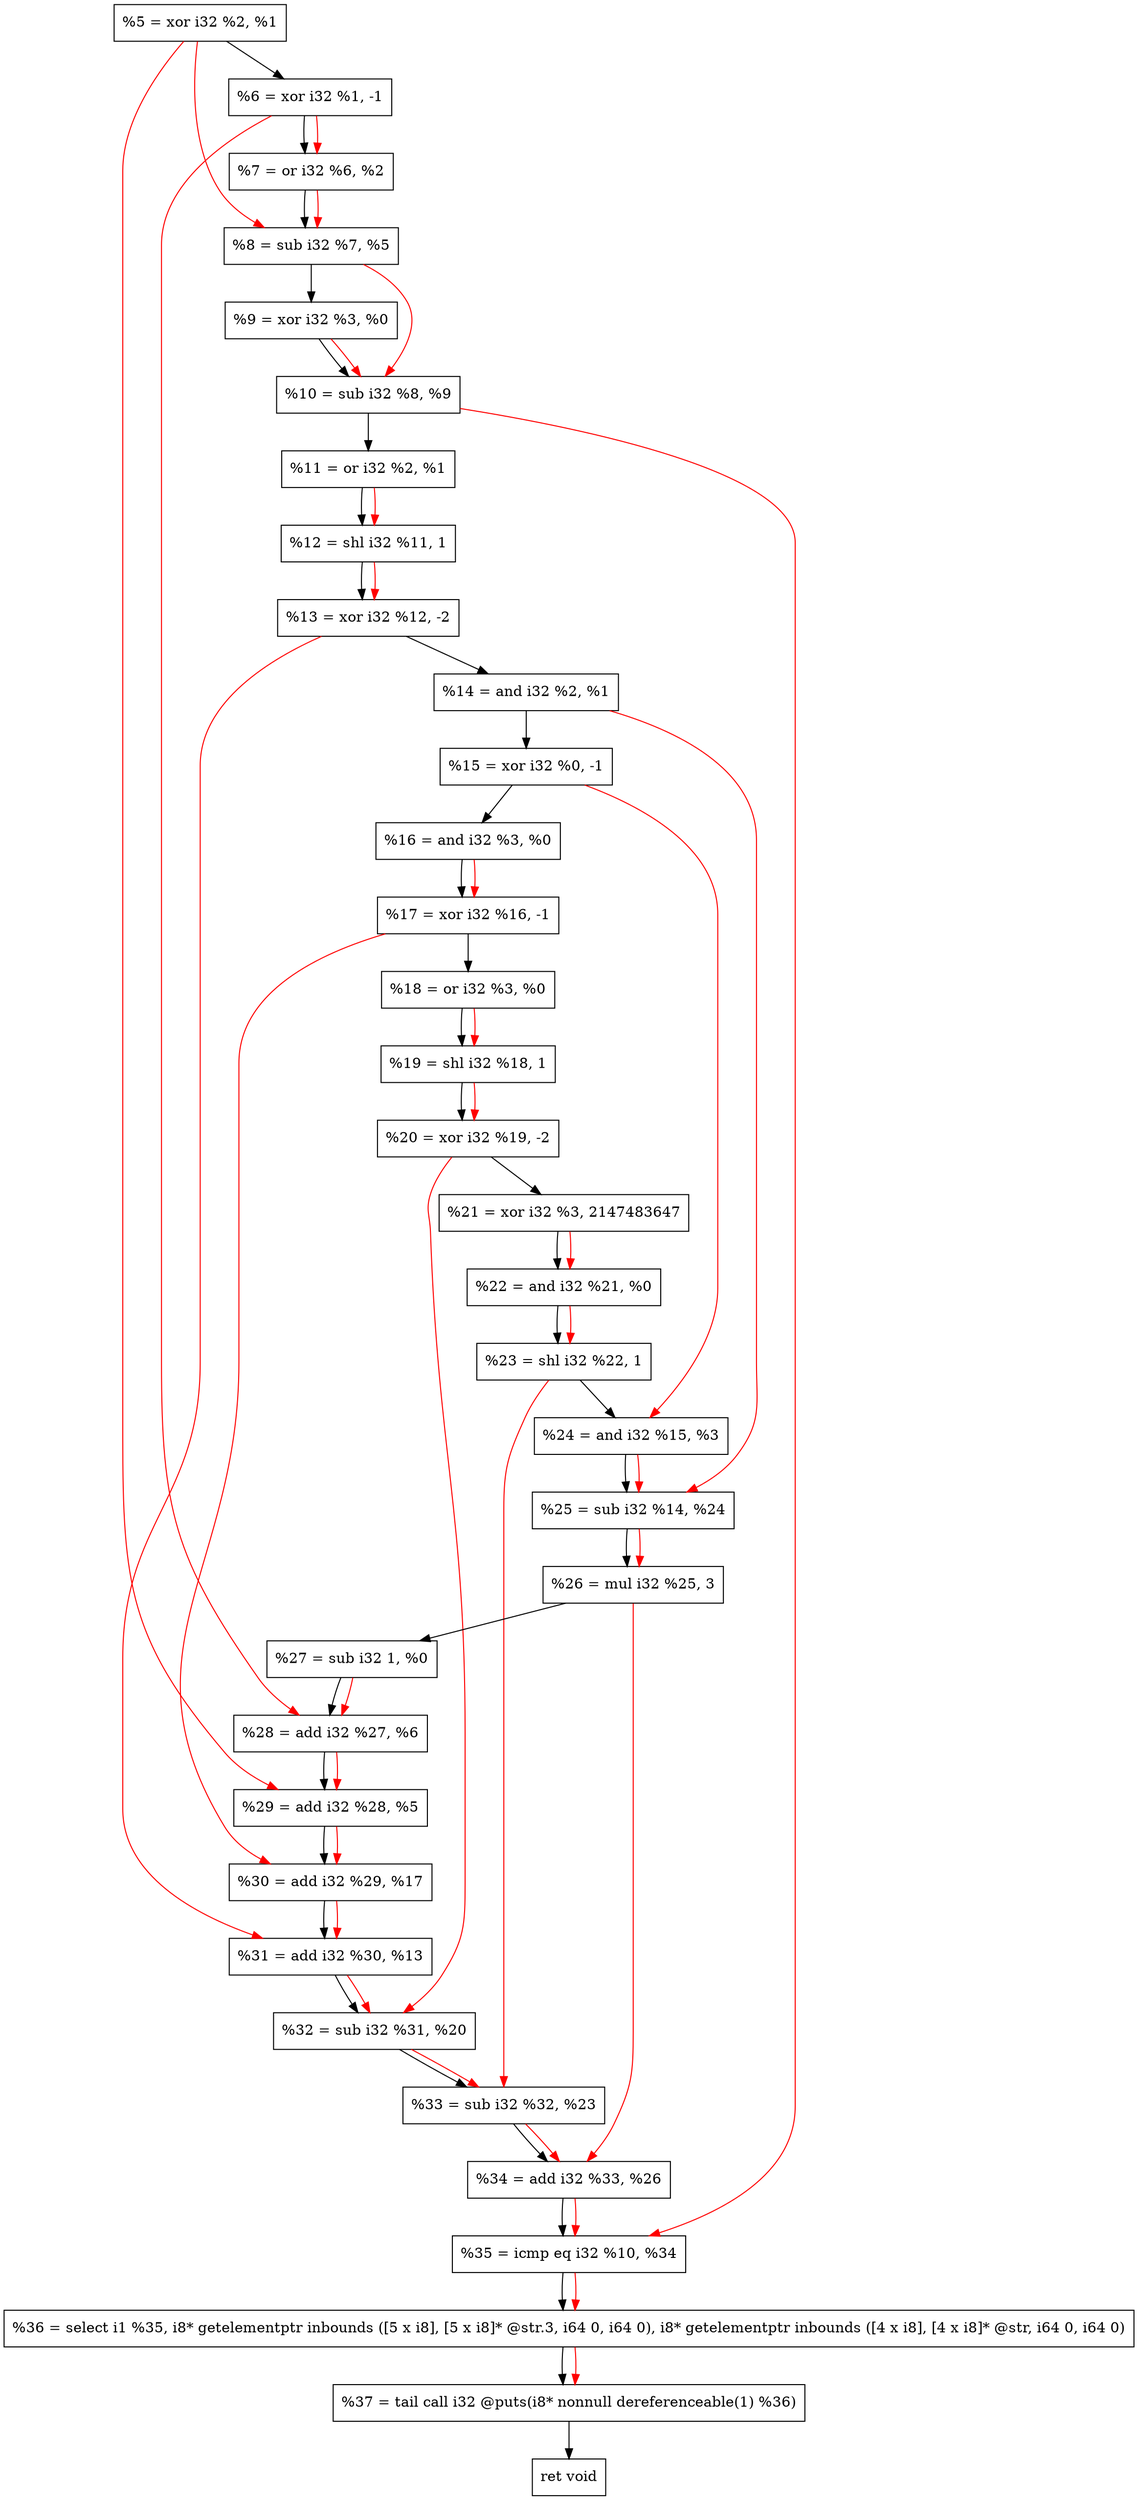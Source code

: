 digraph "DFG for'crackme' function" {
	Node0x1203970[shape=record, label="  %5 = xor i32 %2, %1"];
	Node0x1203ff0[shape=record, label="  %6 = xor i32 %1, -1"];
	Node0x1204060[shape=record, label="  %7 = or i32 %6, %2"];
	Node0x12040d0[shape=record, label="  %8 = sub i32 %7, %5"];
	Node0x1204140[shape=record, label="  %9 = xor i32 %3, %0"];
	Node0x12041b0[shape=record, label="  %10 = sub i32 %8, %9"];
	Node0x1204220[shape=record, label="  %11 = or i32 %2, %1"];
	Node0x12042c0[shape=record, label="  %12 = shl i32 %11, 1"];
	Node0x1204360[shape=record, label="  %13 = xor i32 %12, -2"];
	Node0x12043d0[shape=record, label="  %14 = and i32 %2, %1"];
	Node0x1204440[shape=record, label="  %15 = xor i32 %0, -1"];
	Node0x12044b0[shape=record, label="  %16 = and i32 %3, %0"];
	Node0x1204520[shape=record, label="  %17 = xor i32 %16, -1"];
	Node0x1204590[shape=record, label="  %18 = or i32 %3, %0"];
	Node0x1204600[shape=record, label="  %19 = shl i32 %18, 1"];
	Node0x1204670[shape=record, label="  %20 = xor i32 %19, -2"];
	Node0x1204710[shape=record, label="  %21 = xor i32 %3, 2147483647"];
	Node0x1204780[shape=record, label="  %22 = and i32 %21, %0"];
	Node0x12047f0[shape=record, label="  %23 = shl i32 %22, 1"];
	Node0x1204860[shape=record, label="  %24 = and i32 %15, %3"];
	Node0x12048d0[shape=record, label="  %25 = sub i32 %14, %24"];
	Node0x1204970[shape=record, label="  %26 = mul i32 %25, 3"];
	Node0x12049e0[shape=record, label="  %27 = sub i32 1, %0"];
	Node0x1204a50[shape=record, label="  %28 = add i32 %27, %6"];
	Node0x1204ac0[shape=record, label="  %29 = add i32 %28, %5"];
	Node0x1204b30[shape=record, label="  %30 = add i32 %29, %17"];
	Node0x1204ba0[shape=record, label="  %31 = add i32 %30, %13"];
	Node0x1204c10[shape=record, label="  %32 = sub i32 %31, %20"];
	Node0x1204e90[shape=record, label="  %33 = sub i32 %32, %23"];
	Node0x1204f00[shape=record, label="  %34 = add i32 %33, %26"];
	Node0x1204f70[shape=record, label="  %35 = icmp eq i32 %10, %34"];
	Node0x11a4268[shape=record, label="  %36 = select i1 %35, i8* getelementptr inbounds ([5 x i8], [5 x i8]* @str.3, i64 0, i64 0), i8* getelementptr inbounds ([4 x i8], [4 x i8]* @str, i64 0, i64 0)"];
	Node0x1205410[shape=record, label="  %37 = tail call i32 @puts(i8* nonnull dereferenceable(1) %36)"];
	Node0x1205460[shape=record, label="  ret void"];
	Node0x1203970 -> Node0x1203ff0;
	Node0x1203ff0 -> Node0x1204060;
	Node0x1204060 -> Node0x12040d0;
	Node0x12040d0 -> Node0x1204140;
	Node0x1204140 -> Node0x12041b0;
	Node0x12041b0 -> Node0x1204220;
	Node0x1204220 -> Node0x12042c0;
	Node0x12042c0 -> Node0x1204360;
	Node0x1204360 -> Node0x12043d0;
	Node0x12043d0 -> Node0x1204440;
	Node0x1204440 -> Node0x12044b0;
	Node0x12044b0 -> Node0x1204520;
	Node0x1204520 -> Node0x1204590;
	Node0x1204590 -> Node0x1204600;
	Node0x1204600 -> Node0x1204670;
	Node0x1204670 -> Node0x1204710;
	Node0x1204710 -> Node0x1204780;
	Node0x1204780 -> Node0x12047f0;
	Node0x12047f0 -> Node0x1204860;
	Node0x1204860 -> Node0x12048d0;
	Node0x12048d0 -> Node0x1204970;
	Node0x1204970 -> Node0x12049e0;
	Node0x12049e0 -> Node0x1204a50;
	Node0x1204a50 -> Node0x1204ac0;
	Node0x1204ac0 -> Node0x1204b30;
	Node0x1204b30 -> Node0x1204ba0;
	Node0x1204ba0 -> Node0x1204c10;
	Node0x1204c10 -> Node0x1204e90;
	Node0x1204e90 -> Node0x1204f00;
	Node0x1204f00 -> Node0x1204f70;
	Node0x1204f70 -> Node0x11a4268;
	Node0x11a4268 -> Node0x1205410;
	Node0x1205410 -> Node0x1205460;
edge [color=red]
	Node0x1203ff0 -> Node0x1204060;
	Node0x1204060 -> Node0x12040d0;
	Node0x1203970 -> Node0x12040d0;
	Node0x12040d0 -> Node0x12041b0;
	Node0x1204140 -> Node0x12041b0;
	Node0x1204220 -> Node0x12042c0;
	Node0x12042c0 -> Node0x1204360;
	Node0x12044b0 -> Node0x1204520;
	Node0x1204590 -> Node0x1204600;
	Node0x1204600 -> Node0x1204670;
	Node0x1204710 -> Node0x1204780;
	Node0x1204780 -> Node0x12047f0;
	Node0x1204440 -> Node0x1204860;
	Node0x12043d0 -> Node0x12048d0;
	Node0x1204860 -> Node0x12048d0;
	Node0x12048d0 -> Node0x1204970;
	Node0x12049e0 -> Node0x1204a50;
	Node0x1203ff0 -> Node0x1204a50;
	Node0x1204a50 -> Node0x1204ac0;
	Node0x1203970 -> Node0x1204ac0;
	Node0x1204ac0 -> Node0x1204b30;
	Node0x1204520 -> Node0x1204b30;
	Node0x1204b30 -> Node0x1204ba0;
	Node0x1204360 -> Node0x1204ba0;
	Node0x1204ba0 -> Node0x1204c10;
	Node0x1204670 -> Node0x1204c10;
	Node0x1204c10 -> Node0x1204e90;
	Node0x12047f0 -> Node0x1204e90;
	Node0x1204e90 -> Node0x1204f00;
	Node0x1204970 -> Node0x1204f00;
	Node0x12041b0 -> Node0x1204f70;
	Node0x1204f00 -> Node0x1204f70;
	Node0x1204f70 -> Node0x11a4268;
	Node0x11a4268 -> Node0x1205410;
}
